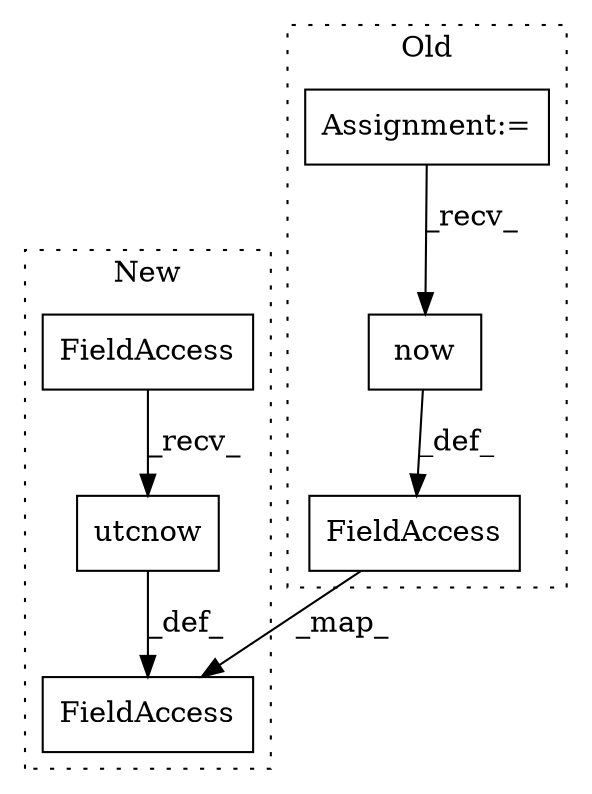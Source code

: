 digraph G {
subgraph cluster0 {
1 [label="now" a="32" s="3533" l="5" shape="box"];
4 [label="Assignment:=" a="7" s="3444" l="8" shape="box"];
5 [label="FieldAccess" a="22" s="3580" l="11" shape="box"];
label = "Old";
style="dotted";
}
subgraph cluster1 {
2 [label="utcnow" a="32" s="3530" l="8" shape="box"];
3 [label="FieldAccess" a="22" s="3508" l="13" shape="box"];
6 [label="FieldAccess" a="22" s="3594" l="11" shape="box"];
label = "New";
style="dotted";
}
1 -> 5 [label="_def_"];
2 -> 6 [label="_def_"];
3 -> 2 [label="_recv_"];
4 -> 1 [label="_recv_"];
5 -> 6 [label="_map_"];
}